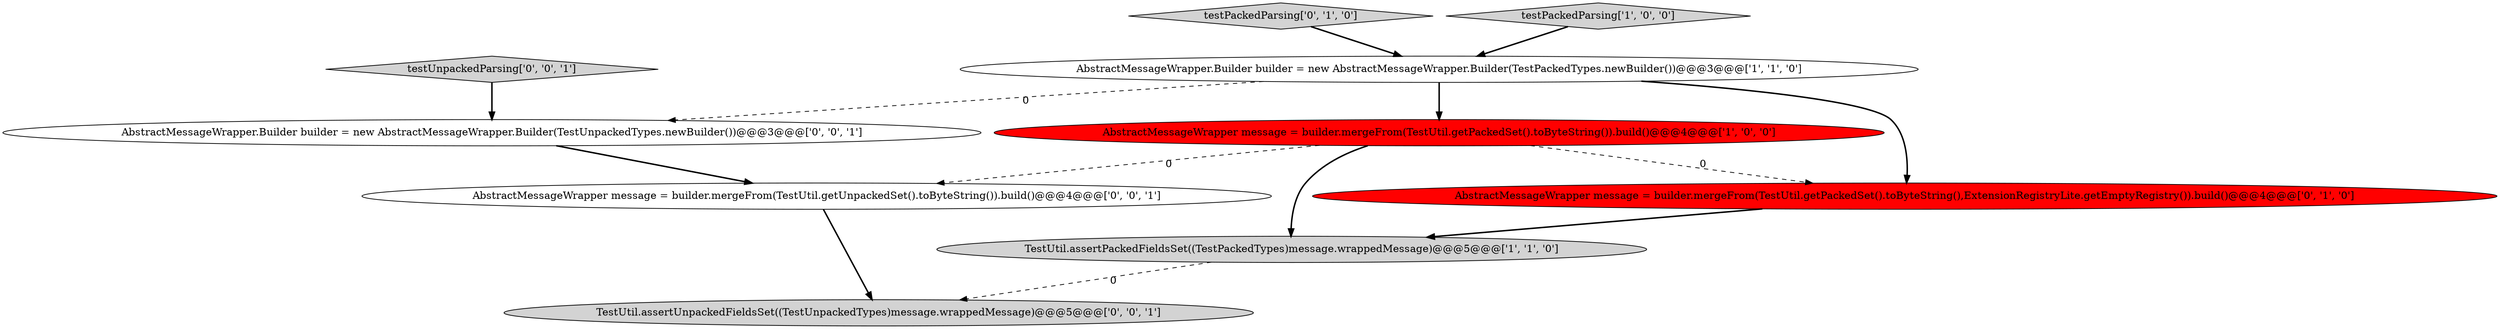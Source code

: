 digraph {
1 [style = filled, label = "AbstractMessageWrapper message = builder.mergeFrom(TestUtil.getPackedSet().toByteString()).build()@@@4@@@['1', '0', '0']", fillcolor = red, shape = ellipse image = "AAA1AAABBB1BBB"];
9 [style = filled, label = "AbstractMessageWrapper.Builder builder = new AbstractMessageWrapper.Builder(TestUnpackedTypes.newBuilder())@@@3@@@['0', '0', '1']", fillcolor = white, shape = ellipse image = "AAA0AAABBB3BBB"];
0 [style = filled, label = "TestUtil.assertPackedFieldsSet((TestPackedTypes)message.wrappedMessage)@@@5@@@['1', '1', '0']", fillcolor = lightgray, shape = ellipse image = "AAA0AAABBB1BBB"];
2 [style = filled, label = "AbstractMessageWrapper.Builder builder = new AbstractMessageWrapper.Builder(TestPackedTypes.newBuilder())@@@3@@@['1', '1', '0']", fillcolor = white, shape = ellipse image = "AAA0AAABBB1BBB"];
5 [style = filled, label = "AbstractMessageWrapper message = builder.mergeFrom(TestUtil.getPackedSet().toByteString(),ExtensionRegistryLite.getEmptyRegistry()).build()@@@4@@@['0', '1', '0']", fillcolor = red, shape = ellipse image = "AAA1AAABBB2BBB"];
6 [style = filled, label = "testUnpackedParsing['0', '0', '1']", fillcolor = lightgray, shape = diamond image = "AAA0AAABBB3BBB"];
4 [style = filled, label = "testPackedParsing['0', '1', '0']", fillcolor = lightgray, shape = diamond image = "AAA0AAABBB2BBB"];
3 [style = filled, label = "testPackedParsing['1', '0', '0']", fillcolor = lightgray, shape = diamond image = "AAA0AAABBB1BBB"];
8 [style = filled, label = "TestUtil.assertUnpackedFieldsSet((TestUnpackedTypes)message.wrappedMessage)@@@5@@@['0', '0', '1']", fillcolor = lightgray, shape = ellipse image = "AAA0AAABBB3BBB"];
7 [style = filled, label = "AbstractMessageWrapper message = builder.mergeFrom(TestUtil.getUnpackedSet().toByteString()).build()@@@4@@@['0', '0', '1']", fillcolor = white, shape = ellipse image = "AAA0AAABBB3BBB"];
0->8 [style = dashed, label="0"];
1->0 [style = bold, label=""];
4->2 [style = bold, label=""];
6->9 [style = bold, label=""];
3->2 [style = bold, label=""];
5->0 [style = bold, label=""];
9->7 [style = bold, label=""];
7->8 [style = bold, label=""];
1->5 [style = dashed, label="0"];
2->9 [style = dashed, label="0"];
1->7 [style = dashed, label="0"];
2->1 [style = bold, label=""];
2->5 [style = bold, label=""];
}
